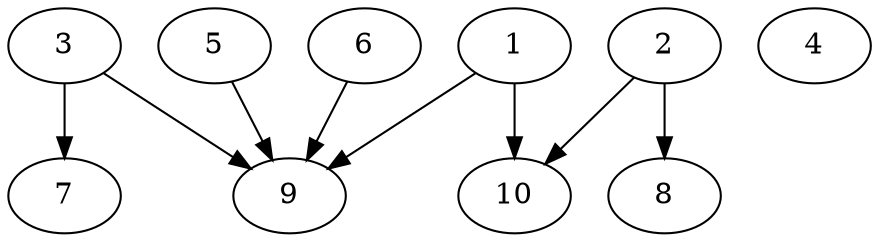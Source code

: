 // DAG automatically generated by daggen at Thu Oct  3 13:58:04 2019
// ./daggen --dot -n 10 --ccr 0.4 --fat 0.9 --regular 0.9 --density 0.6 --mindata 5242880 --maxdata 52428800 
digraph G {
  1 [size="40788480", alpha="0.04", expect_size="16315392"] 
  1 -> 9 [size ="16315392"]
  1 -> 10 [size ="16315392"]
  2 [size="53836800", alpha="0.08", expect_size="21534720"] 
  2 -> 8 [size ="21534720"]
  2 -> 10 [size ="21534720"]
  3 [size="107681280", alpha="0.04", expect_size="43072512"] 
  3 -> 7 [size ="43072512"]
  3 -> 9 [size ="43072512"]
  4 [size="35804160", alpha="0.02", expect_size="14321664"] 
  5 [size="65218560", alpha="0.20", expect_size="26087424"] 
  5 -> 9 [size ="26087424"]
  6 [size="73948160", alpha="0.06", expect_size="29579264"] 
  6 -> 9 [size ="29579264"]
  7 [size="27479040", alpha="0.17", expect_size="10991616"] 
  8 [size="65308160", alpha="0.13", expect_size="26123264"] 
  9 [size="46400000", alpha="0.11", expect_size="18560000"] 
  10 [size="35128320", alpha="0.13", expect_size="14051328"] 
}
